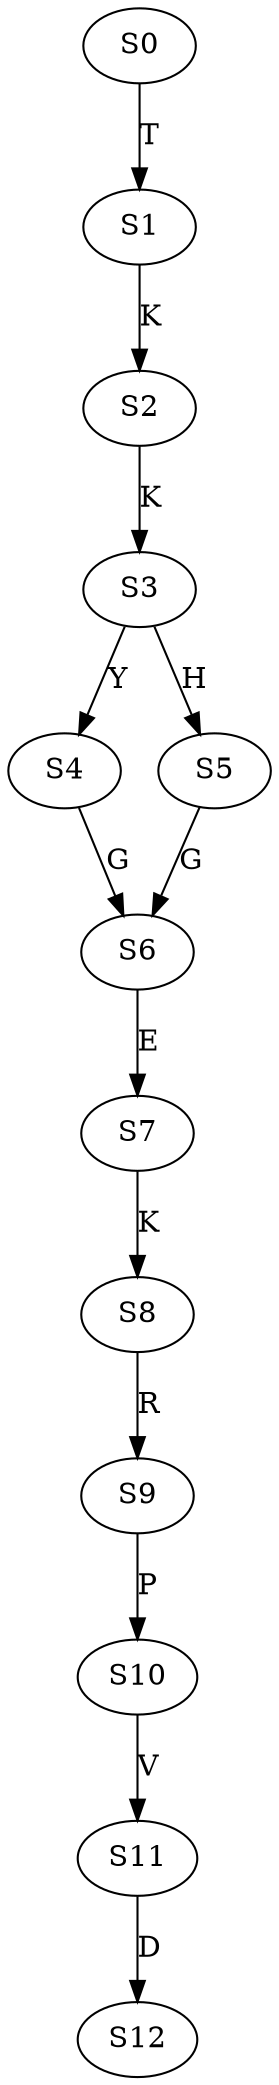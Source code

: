 strict digraph  {
	S0 -> S1 [ label = T ];
	S1 -> S2 [ label = K ];
	S2 -> S3 [ label = K ];
	S3 -> S4 [ label = Y ];
	S3 -> S5 [ label = H ];
	S4 -> S6 [ label = G ];
	S5 -> S6 [ label = G ];
	S6 -> S7 [ label = E ];
	S7 -> S8 [ label = K ];
	S8 -> S9 [ label = R ];
	S9 -> S10 [ label = P ];
	S10 -> S11 [ label = V ];
	S11 -> S12 [ label = D ];
}

